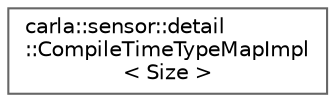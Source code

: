 digraph "类继承关系图"
{
 // INTERACTIVE_SVG=YES
 // LATEX_PDF_SIZE
  bgcolor="transparent";
  edge [fontname=Helvetica,fontsize=10,labelfontname=Helvetica,labelfontsize=10];
  node [fontname=Helvetica,fontsize=10,shape=box,height=0.2,width=0.4];
  rankdir="LR";
  Node0 [id="Node000000",label="carla::sensor::detail\l::CompileTimeTypeMapImpl\l\< Size \>",height=0.2,width=0.4,color="grey40", fillcolor="white", style="filled",URL="$da/dd0/structcarla_1_1sensor_1_1detail_1_1CompileTimeTypeMapImpl_3_01Size_01_4.html",tooltip="Specialization for an empty map, it is retrieved when a key cannot be found."];
}

